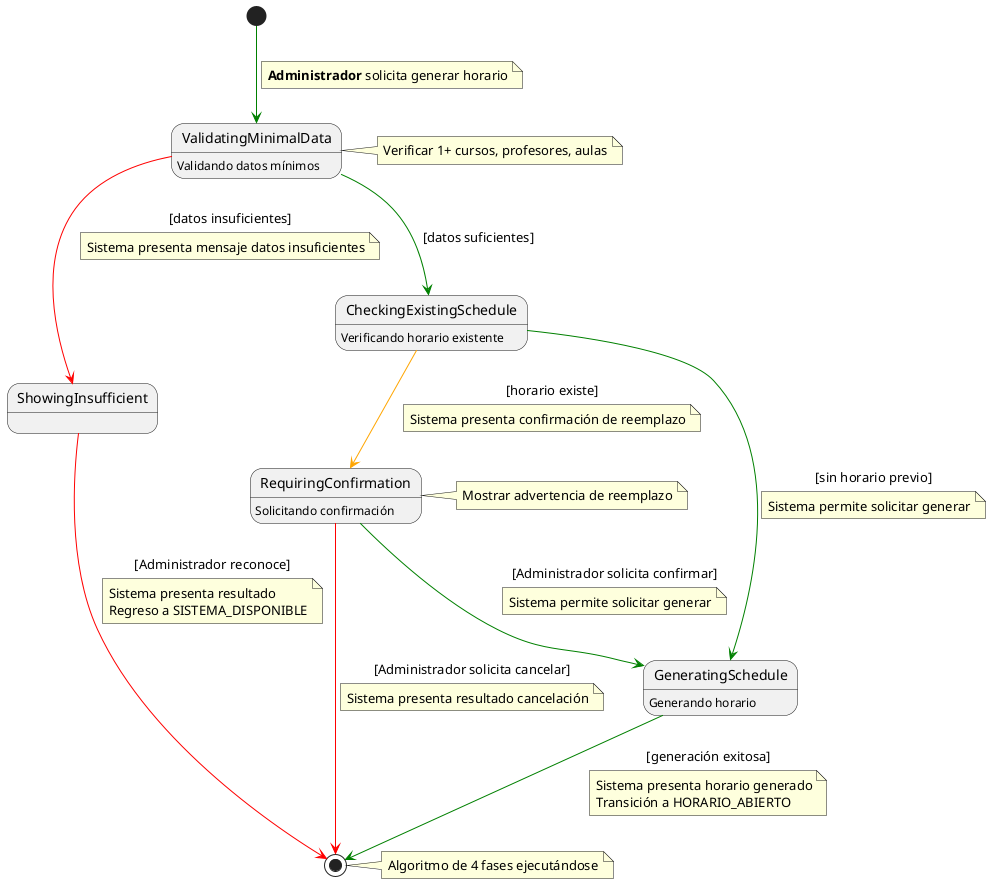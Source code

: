 @startuml generarHorario

[*] -[#green]-> ValidatingMinimalData 
note on link
<b>Administrador</b> solicita generar horario
end note

ValidatingMinimalData : Validando datos mínimos
note right : Verificar 1+ cursos, profesores, aulas

ValidatingMinimalData -[#red]-> ShowingInsufficient : [datos insuficientes]
note on link
Sistema presenta mensaje datos insuficientes
end note

ValidatingMinimalData -[#green]-> CheckingExistingSchedule : [datos suficientes]

CheckingExistingSchedule : Verificando horario existente

CheckingExistingSchedule -[#green]-> GeneratingSchedule : [sin horario previo]
note on link
Sistema permite solicitar generar
end note

CheckingExistingSchedule -[#orange]-> RequiringConfirmation : [horario existe]
note on link
Sistema presenta confirmación de reemplazo
end note

RequiringConfirmation : Solicitando confirmación
note right : Mostrar advertencia de reemplazo

RequiringConfirmation -[#red]-> [*] : [Administrador solicita cancelar]
note on link
Sistema presenta resultado cancelación
end note

RequiringConfirmation -[#green]-> GeneratingSchedule : [Administrador solicita confirmar]
note on link
Sistema permite solicitar generar
end note

GeneratingSchedule : Generando horario
note right : Algoritmo de 4 fases ejecutándose

GeneratingSchedule -[#green]-> [*] : [generación exitosa]
note on link
Sistema presenta horario generado
Transición a HORARIO_ABIERTO
end note

ShowingInsufficient -[#red]-> [*] : [Administrador reconoce]
note on link
Sistema presenta resultado
Regreso a SISTEMA_DISPONIBLE
end note

@enduml